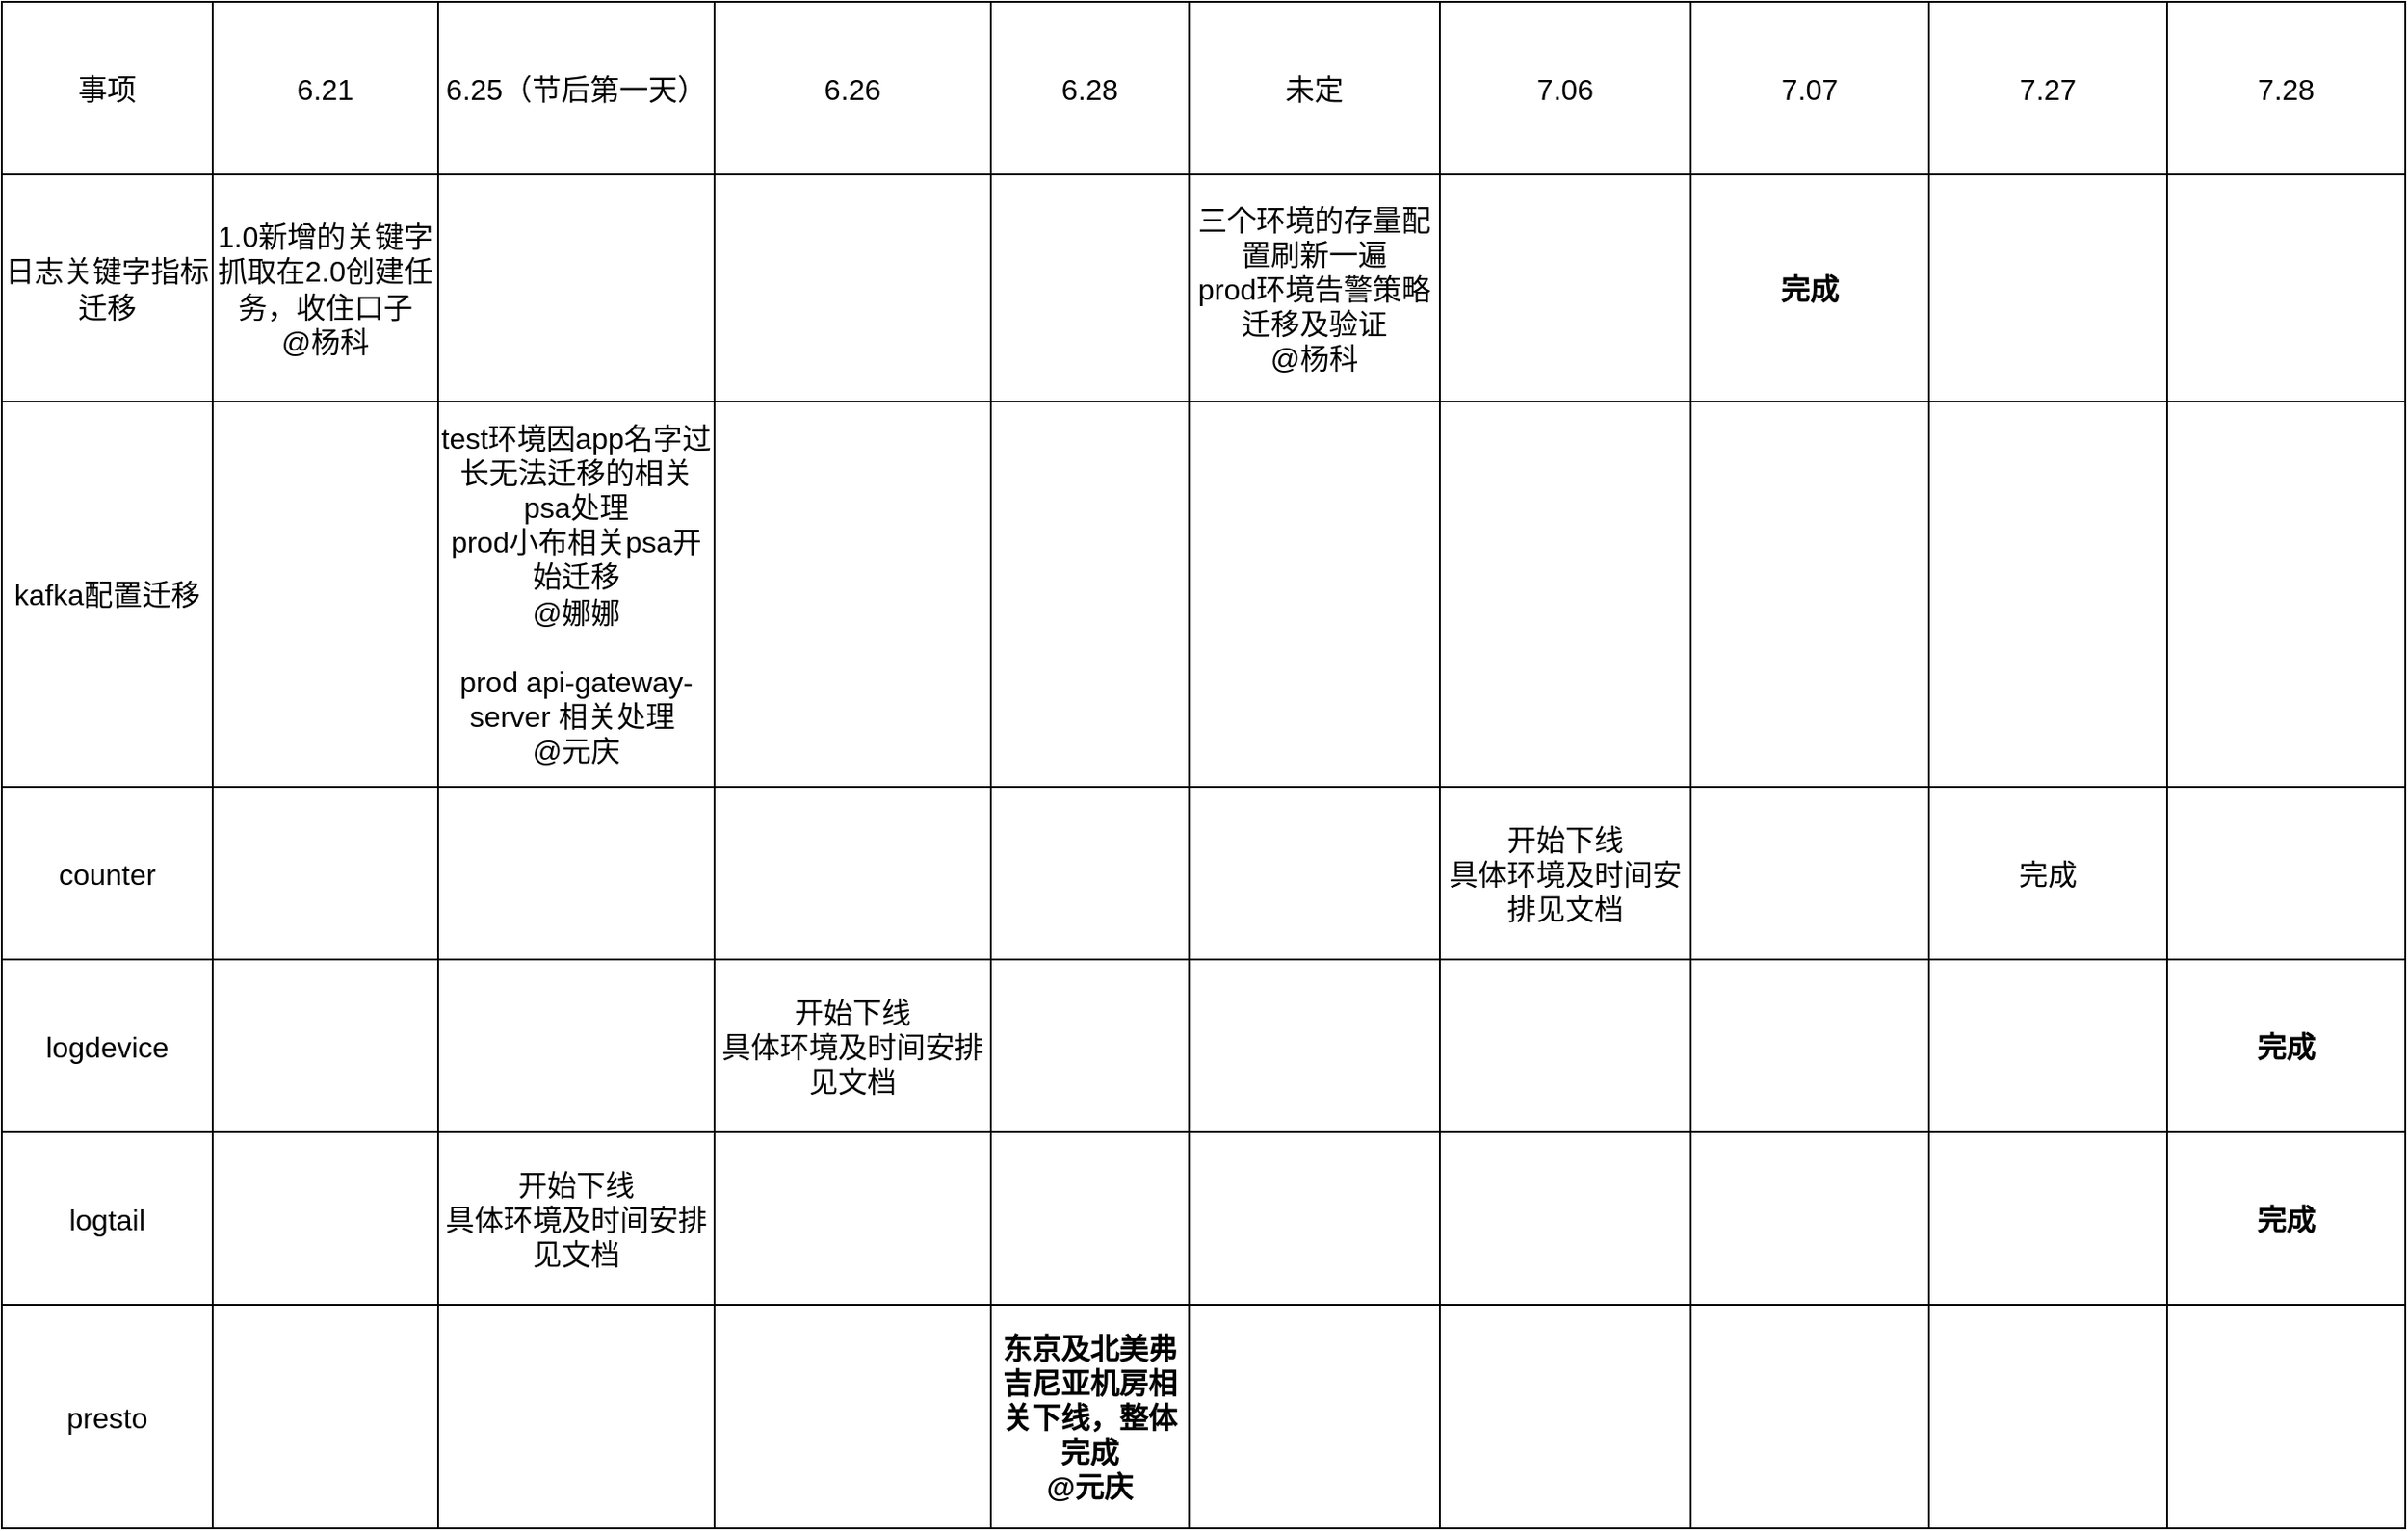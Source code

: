 <mxfile version="21.5.0" type="github">
  <diagram name="Page-1" id="fc2ac565-0d4e-3f0d-88b0-a54af1634ed7">
    <mxGraphModel dx="1674" dy="884" grid="1" gridSize="10" guides="1" tooltips="1" connect="0" arrows="1" fold="1" page="1" pageScale="1.5" pageWidth="1169" pageHeight="827" background="none" math="0" shadow="0">
      <root>
        <mxCell id="0" style=";html=1;" />
        <mxCell id="1" style=";html=1;" parent="0" />
        <object label="" id="FSC97US5naSDxNQZ-GgM-100">
          <mxCell style="shape=table;startSize=0;container=1;collapsible=0;childLayout=tableLayout;fontSize=16;" parent="1" vertex="1">
            <mxGeometry x="160" y="140" width="1322" height="840" as="geometry" />
          </mxCell>
        </object>
        <mxCell id="FSC97US5naSDxNQZ-GgM-101" value="" style="shape=tableRow;horizontal=0;startSize=0;swimlaneHead=0;swimlaneBody=0;strokeColor=inherit;top=0;left=0;bottom=0;right=0;collapsible=0;dropTarget=0;fillColor=none;points=[[0,0.5],[1,0.5]];portConstraint=eastwest;fontSize=16;" parent="FSC97US5naSDxNQZ-GgM-100" vertex="1">
          <mxGeometry width="1322" height="95" as="geometry" />
        </mxCell>
        <mxCell id="FSC97US5naSDxNQZ-GgM-102" value="事项" style="shape=partialRectangle;html=1;whiteSpace=wrap;connectable=0;strokeColor=inherit;overflow=hidden;fillColor=none;top=0;left=0;bottom=0;right=0;pointerEvents=1;fontSize=16;" parent="FSC97US5naSDxNQZ-GgM-101" vertex="1">
          <mxGeometry width="116" height="95" as="geometry">
            <mxRectangle width="116" height="95" as="alternateBounds" />
          </mxGeometry>
        </mxCell>
        <mxCell id="FSC97US5naSDxNQZ-GgM-104" value="6.21" style="shape=partialRectangle;html=1;whiteSpace=wrap;connectable=0;strokeColor=inherit;overflow=hidden;fillColor=none;top=0;left=0;bottom=0;right=0;pointerEvents=1;fontSize=16;" parent="FSC97US5naSDxNQZ-GgM-101" vertex="1">
          <mxGeometry x="116" width="124" height="95" as="geometry">
            <mxRectangle width="124" height="95" as="alternateBounds" />
          </mxGeometry>
        </mxCell>
        <mxCell id="FSC97US5naSDxNQZ-GgM-121" value="6.25（节后第一天）" style="shape=partialRectangle;html=1;whiteSpace=wrap;connectable=0;strokeColor=inherit;overflow=hidden;fillColor=none;top=0;left=0;bottom=0;right=0;pointerEvents=1;fontSize=16;" parent="FSC97US5naSDxNQZ-GgM-101" vertex="1">
          <mxGeometry x="240" width="152" height="95" as="geometry">
            <mxRectangle width="152" height="95" as="alternateBounds" />
          </mxGeometry>
        </mxCell>
        <mxCell id="QB9zUw-J1UZHlNnHXi6y-26" value="6.26" style="shape=partialRectangle;html=1;whiteSpace=wrap;connectable=0;strokeColor=inherit;overflow=hidden;fillColor=none;top=0;left=0;bottom=0;right=0;pointerEvents=1;fontSize=16;" parent="FSC97US5naSDxNQZ-GgM-101" vertex="1">
          <mxGeometry x="392" width="152" height="95" as="geometry">
            <mxRectangle width="152" height="95" as="alternateBounds" />
          </mxGeometry>
        </mxCell>
        <mxCell id="FSC97US5naSDxNQZ-GgM-142" value="6.28" style="shape=partialRectangle;html=1;whiteSpace=wrap;connectable=0;strokeColor=inherit;overflow=hidden;fillColor=none;top=0;left=0;bottom=0;right=0;pointerEvents=1;fontSize=16;" parent="FSC97US5naSDxNQZ-GgM-101" vertex="1">
          <mxGeometry x="544" width="109" height="95" as="geometry">
            <mxRectangle width="109" height="95" as="alternateBounds" />
          </mxGeometry>
        </mxCell>
        <mxCell id="FSC97US5naSDxNQZ-GgM-116" value="未定" style="shape=partialRectangle;html=1;whiteSpace=wrap;connectable=0;strokeColor=inherit;overflow=hidden;fillColor=none;top=0;left=0;bottom=0;right=0;pointerEvents=1;fontSize=16;" parent="FSC97US5naSDxNQZ-GgM-101" vertex="1">
          <mxGeometry x="653" width="138" height="95" as="geometry">
            <mxRectangle width="138" height="95" as="alternateBounds" />
          </mxGeometry>
        </mxCell>
        <mxCell id="QB9zUw-J1UZHlNnHXi6y-50" value="7.06" style="shape=partialRectangle;html=1;whiteSpace=wrap;connectable=0;strokeColor=inherit;overflow=hidden;fillColor=none;top=0;left=0;bottom=0;right=0;pointerEvents=1;fontSize=16;" parent="FSC97US5naSDxNQZ-GgM-101" vertex="1">
          <mxGeometry x="791" width="138" height="95" as="geometry">
            <mxRectangle width="138" height="95" as="alternateBounds" />
          </mxGeometry>
        </mxCell>
        <mxCell id="FSC97US5naSDxNQZ-GgM-113" value="7.07" style="shape=partialRectangle;html=1;whiteSpace=wrap;connectable=0;strokeColor=inherit;overflow=hidden;fillColor=none;top=0;left=0;bottom=0;right=0;pointerEvents=1;fontSize=16;" parent="FSC97US5naSDxNQZ-GgM-101" vertex="1">
          <mxGeometry x="929" width="131" height="95" as="geometry">
            <mxRectangle width="131" height="95" as="alternateBounds" />
          </mxGeometry>
        </mxCell>
        <mxCell id="417FuyBojnk866dV6f82-1" value="7.27" style="shape=partialRectangle;html=1;whiteSpace=wrap;connectable=0;strokeColor=inherit;overflow=hidden;fillColor=none;top=0;left=0;bottom=0;right=0;pointerEvents=1;fontSize=16;" vertex="1" parent="FSC97US5naSDxNQZ-GgM-101">
          <mxGeometry x="1060" width="131" height="95" as="geometry">
            <mxRectangle width="131" height="95" as="alternateBounds" />
          </mxGeometry>
        </mxCell>
        <mxCell id="QB9zUw-J1UZHlNnHXi6y-58" value="7.28" style="shape=partialRectangle;html=1;whiteSpace=wrap;connectable=0;strokeColor=inherit;overflow=hidden;fillColor=none;top=0;left=0;bottom=0;right=0;pointerEvents=1;fontSize=16;" parent="FSC97US5naSDxNQZ-GgM-101" vertex="1">
          <mxGeometry x="1191" width="131" height="95" as="geometry">
            <mxRectangle width="131" height="95" as="alternateBounds" />
          </mxGeometry>
        </mxCell>
        <mxCell id="FSC97US5naSDxNQZ-GgM-105" value="" style="shape=tableRow;horizontal=0;startSize=0;swimlaneHead=0;swimlaneBody=0;strokeColor=inherit;top=0;left=0;bottom=0;right=0;collapsible=0;dropTarget=0;fillColor=none;points=[[0,0.5],[1,0.5]];portConstraint=eastwest;fontSize=16;" parent="FSC97US5naSDxNQZ-GgM-100" vertex="1">
          <mxGeometry y="95" width="1322" height="125" as="geometry" />
        </mxCell>
        <mxCell id="FSC97US5naSDxNQZ-GgM-106" value="日志关键字指标迁移" style="shape=partialRectangle;html=1;whiteSpace=wrap;connectable=0;strokeColor=inherit;overflow=hidden;fillColor=none;top=0;left=0;bottom=0;right=0;pointerEvents=1;fontSize=16;" parent="FSC97US5naSDxNQZ-GgM-105" vertex="1">
          <mxGeometry width="116" height="125" as="geometry">
            <mxRectangle width="116" height="125" as="alternateBounds" />
          </mxGeometry>
        </mxCell>
        <mxCell id="FSC97US5naSDxNQZ-GgM-108" value="1.0新增的关键字抓取在2.0创建任务，收住口子&lt;br&gt;@杨科" style="shape=partialRectangle;html=1;whiteSpace=wrap;connectable=0;strokeColor=inherit;overflow=hidden;fillColor=none;top=0;left=0;bottom=0;right=0;pointerEvents=1;fontSize=16;" parent="FSC97US5naSDxNQZ-GgM-105" vertex="1">
          <mxGeometry x="116" width="124" height="125" as="geometry">
            <mxRectangle width="124" height="125" as="alternateBounds" />
          </mxGeometry>
        </mxCell>
        <mxCell id="FSC97US5naSDxNQZ-GgM-122" style="shape=partialRectangle;html=1;whiteSpace=wrap;connectable=0;strokeColor=inherit;overflow=hidden;fillColor=none;top=0;left=0;bottom=0;right=0;pointerEvents=1;fontSize=16;" parent="FSC97US5naSDxNQZ-GgM-105" vertex="1">
          <mxGeometry x="240" width="152" height="125" as="geometry">
            <mxRectangle width="152" height="125" as="alternateBounds" />
          </mxGeometry>
        </mxCell>
        <mxCell id="QB9zUw-J1UZHlNnHXi6y-27" style="shape=partialRectangle;html=1;whiteSpace=wrap;connectable=0;strokeColor=inherit;overflow=hidden;fillColor=none;top=0;left=0;bottom=0;right=0;pointerEvents=1;fontSize=16;" parent="FSC97US5naSDxNQZ-GgM-105" vertex="1">
          <mxGeometry x="392" width="152" height="125" as="geometry">
            <mxRectangle width="152" height="125" as="alternateBounds" />
          </mxGeometry>
        </mxCell>
        <mxCell id="FSC97US5naSDxNQZ-GgM-143" style="shape=partialRectangle;html=1;whiteSpace=wrap;connectable=0;strokeColor=inherit;overflow=hidden;fillColor=none;top=0;left=0;bottom=0;right=0;pointerEvents=1;fontSize=16;" parent="FSC97US5naSDxNQZ-GgM-105" vertex="1">
          <mxGeometry x="544" width="109" height="125" as="geometry">
            <mxRectangle width="109" height="125" as="alternateBounds" />
          </mxGeometry>
        </mxCell>
        <mxCell id="FSC97US5naSDxNQZ-GgM-117" value="三个环境的存量配置刷新一遍&lt;br style=&quot;border-color: var(--border-color);&quot;&gt;prod环境告警策略迁移及验证&lt;br style=&quot;border-color: var(--border-color);&quot;&gt;@杨科" style="shape=partialRectangle;html=1;whiteSpace=wrap;connectable=0;strokeColor=inherit;overflow=hidden;fillColor=none;top=0;left=0;bottom=0;right=0;pointerEvents=1;fontSize=16;" parent="FSC97US5naSDxNQZ-GgM-105" vertex="1">
          <mxGeometry x="653" width="138" height="125" as="geometry">
            <mxRectangle width="138" height="125" as="alternateBounds" />
          </mxGeometry>
        </mxCell>
        <mxCell id="QB9zUw-J1UZHlNnHXi6y-51" style="shape=partialRectangle;html=1;whiteSpace=wrap;connectable=0;strokeColor=inherit;overflow=hidden;fillColor=none;top=0;left=0;bottom=0;right=0;pointerEvents=1;fontSize=16;" parent="FSC97US5naSDxNQZ-GgM-105" vertex="1">
          <mxGeometry x="791" width="138" height="125" as="geometry">
            <mxRectangle width="138" height="125" as="alternateBounds" />
          </mxGeometry>
        </mxCell>
        <mxCell id="FSC97US5naSDxNQZ-GgM-114" value="&lt;b&gt;完成&lt;/b&gt;" style="shape=partialRectangle;html=1;whiteSpace=wrap;connectable=0;strokeColor=inherit;overflow=hidden;fillColor=none;top=0;left=0;bottom=0;right=0;pointerEvents=1;fontSize=16;" parent="FSC97US5naSDxNQZ-GgM-105" vertex="1">
          <mxGeometry x="929" width="131" height="125" as="geometry">
            <mxRectangle width="131" height="125" as="alternateBounds" />
          </mxGeometry>
        </mxCell>
        <mxCell id="417FuyBojnk866dV6f82-2" style="shape=partialRectangle;html=1;whiteSpace=wrap;connectable=0;strokeColor=inherit;overflow=hidden;fillColor=none;top=0;left=0;bottom=0;right=0;pointerEvents=1;fontSize=16;" vertex="1" parent="FSC97US5naSDxNQZ-GgM-105">
          <mxGeometry x="1060" width="131" height="125" as="geometry">
            <mxRectangle width="131" height="125" as="alternateBounds" />
          </mxGeometry>
        </mxCell>
        <mxCell id="QB9zUw-J1UZHlNnHXi6y-59" style="shape=partialRectangle;html=1;whiteSpace=wrap;connectable=0;strokeColor=inherit;overflow=hidden;fillColor=none;top=0;left=0;bottom=0;right=0;pointerEvents=1;fontSize=16;" parent="FSC97US5naSDxNQZ-GgM-105" vertex="1">
          <mxGeometry x="1191" width="131" height="125" as="geometry">
            <mxRectangle width="131" height="125" as="alternateBounds" />
          </mxGeometry>
        </mxCell>
        <mxCell id="FSC97US5naSDxNQZ-GgM-109" value="" style="shape=tableRow;horizontal=0;startSize=0;swimlaneHead=0;swimlaneBody=0;strokeColor=inherit;top=0;left=0;bottom=0;right=0;collapsible=0;dropTarget=0;fillColor=none;points=[[0,0.5],[1,0.5]];portConstraint=eastwest;fontSize=16;" parent="FSC97US5naSDxNQZ-GgM-100" vertex="1">
          <mxGeometry y="220" width="1322" height="212" as="geometry" />
        </mxCell>
        <mxCell id="FSC97US5naSDxNQZ-GgM-110" value="kafka配置迁移" style="shape=partialRectangle;html=1;whiteSpace=wrap;connectable=0;strokeColor=inherit;overflow=hidden;fillColor=none;top=0;left=0;bottom=0;right=0;pointerEvents=1;fontSize=16;" parent="FSC97US5naSDxNQZ-GgM-109" vertex="1">
          <mxGeometry width="116" height="212" as="geometry">
            <mxRectangle width="116" height="212" as="alternateBounds" />
          </mxGeometry>
        </mxCell>
        <mxCell id="FSC97US5naSDxNQZ-GgM-112" value="" style="shape=partialRectangle;html=1;whiteSpace=wrap;connectable=0;strokeColor=inherit;overflow=hidden;fillColor=none;top=0;left=0;bottom=0;right=0;pointerEvents=1;fontSize=16;" parent="FSC97US5naSDxNQZ-GgM-109" vertex="1">
          <mxGeometry x="116" width="124" height="212" as="geometry">
            <mxRectangle width="124" height="212" as="alternateBounds" />
          </mxGeometry>
        </mxCell>
        <mxCell id="FSC97US5naSDxNQZ-GgM-123" value="test环境因app名字过长无法迁移的相关psa处理&lt;br&gt;prod小布相关psa开始迁移&lt;br&gt;@娜娜&lt;br&gt;&lt;br&gt;prod api-gateway-server 相关处理&amp;nbsp; &lt;br&gt;@元庆" style="shape=partialRectangle;html=1;whiteSpace=wrap;connectable=0;strokeColor=inherit;overflow=hidden;fillColor=none;top=0;left=0;bottom=0;right=0;pointerEvents=1;fontSize=16;" parent="FSC97US5naSDxNQZ-GgM-109" vertex="1">
          <mxGeometry x="240" width="152" height="212" as="geometry">
            <mxRectangle width="152" height="212" as="alternateBounds" />
          </mxGeometry>
        </mxCell>
        <mxCell id="QB9zUw-J1UZHlNnHXi6y-28" style="shape=partialRectangle;html=1;whiteSpace=wrap;connectable=0;strokeColor=inherit;overflow=hidden;fillColor=none;top=0;left=0;bottom=0;right=0;pointerEvents=1;fontSize=16;" parent="FSC97US5naSDxNQZ-GgM-109" vertex="1">
          <mxGeometry x="392" width="152" height="212" as="geometry">
            <mxRectangle width="152" height="212" as="alternateBounds" />
          </mxGeometry>
        </mxCell>
        <mxCell id="FSC97US5naSDxNQZ-GgM-144" style="shape=partialRectangle;html=1;whiteSpace=wrap;connectable=0;strokeColor=inherit;overflow=hidden;fillColor=none;top=0;left=0;bottom=0;right=0;pointerEvents=1;fontSize=16;" parent="FSC97US5naSDxNQZ-GgM-109" vertex="1">
          <mxGeometry x="544" width="109" height="212" as="geometry">
            <mxRectangle width="109" height="212" as="alternateBounds" />
          </mxGeometry>
        </mxCell>
        <mxCell id="FSC97US5naSDxNQZ-GgM-118" style="shape=partialRectangle;html=1;whiteSpace=wrap;connectable=0;strokeColor=inherit;overflow=hidden;fillColor=none;top=0;left=0;bottom=0;right=0;pointerEvents=1;fontSize=16;" parent="FSC97US5naSDxNQZ-GgM-109" vertex="1">
          <mxGeometry x="653" width="138" height="212" as="geometry">
            <mxRectangle width="138" height="212" as="alternateBounds" />
          </mxGeometry>
        </mxCell>
        <mxCell id="QB9zUw-J1UZHlNnHXi6y-52" style="shape=partialRectangle;html=1;whiteSpace=wrap;connectable=0;strokeColor=inherit;overflow=hidden;fillColor=none;top=0;left=0;bottom=0;right=0;pointerEvents=1;fontSize=16;" parent="FSC97US5naSDxNQZ-GgM-109" vertex="1">
          <mxGeometry x="791" width="138" height="212" as="geometry">
            <mxRectangle width="138" height="212" as="alternateBounds" />
          </mxGeometry>
        </mxCell>
        <mxCell id="FSC97US5naSDxNQZ-GgM-115" style="shape=partialRectangle;html=1;whiteSpace=wrap;connectable=0;strokeColor=inherit;overflow=hidden;fillColor=none;top=0;left=0;bottom=0;right=0;pointerEvents=1;fontSize=16;" parent="FSC97US5naSDxNQZ-GgM-109" vertex="1">
          <mxGeometry x="929" width="131" height="212" as="geometry">
            <mxRectangle width="131" height="212" as="alternateBounds" />
          </mxGeometry>
        </mxCell>
        <mxCell id="417FuyBojnk866dV6f82-3" style="shape=partialRectangle;html=1;whiteSpace=wrap;connectable=0;strokeColor=inherit;overflow=hidden;fillColor=none;top=0;left=0;bottom=0;right=0;pointerEvents=1;fontSize=16;" vertex="1" parent="FSC97US5naSDxNQZ-GgM-109">
          <mxGeometry x="1060" width="131" height="212" as="geometry">
            <mxRectangle width="131" height="212" as="alternateBounds" />
          </mxGeometry>
        </mxCell>
        <mxCell id="QB9zUw-J1UZHlNnHXi6y-60" style="shape=partialRectangle;html=1;whiteSpace=wrap;connectable=0;strokeColor=inherit;overflow=hidden;fillColor=none;top=0;left=0;bottom=0;right=0;pointerEvents=1;fontSize=16;" parent="FSC97US5naSDxNQZ-GgM-109" vertex="1">
          <mxGeometry x="1191" width="131" height="212" as="geometry">
            <mxRectangle width="131" height="212" as="alternateBounds" />
          </mxGeometry>
        </mxCell>
        <mxCell id="FSC97US5naSDxNQZ-GgM-124" style="shape=tableRow;horizontal=0;startSize=0;swimlaneHead=0;swimlaneBody=0;strokeColor=inherit;top=0;left=0;bottom=0;right=0;collapsible=0;dropTarget=0;fillColor=none;points=[[0,0.5],[1,0.5]];portConstraint=eastwest;fontSize=16;" parent="FSC97US5naSDxNQZ-GgM-100" vertex="1">
          <mxGeometry y="432" width="1322" height="95" as="geometry" />
        </mxCell>
        <mxCell id="FSC97US5naSDxNQZ-GgM-125" value="counter" style="shape=partialRectangle;html=1;whiteSpace=wrap;connectable=0;strokeColor=inherit;overflow=hidden;fillColor=none;top=0;left=0;bottom=0;right=0;pointerEvents=1;fontSize=16;" parent="FSC97US5naSDxNQZ-GgM-124" vertex="1">
          <mxGeometry width="116" height="95" as="geometry">
            <mxRectangle width="116" height="95" as="alternateBounds" />
          </mxGeometry>
        </mxCell>
        <mxCell id="FSC97US5naSDxNQZ-GgM-127" style="shape=partialRectangle;html=1;whiteSpace=wrap;connectable=0;strokeColor=inherit;overflow=hidden;fillColor=none;top=0;left=0;bottom=0;right=0;pointerEvents=1;fontSize=16;" parent="FSC97US5naSDxNQZ-GgM-124" vertex="1">
          <mxGeometry x="116" width="124" height="95" as="geometry">
            <mxRectangle width="124" height="95" as="alternateBounds" />
          </mxGeometry>
        </mxCell>
        <mxCell id="FSC97US5naSDxNQZ-GgM-128" value="" style="shape=partialRectangle;html=1;whiteSpace=wrap;connectable=0;strokeColor=inherit;overflow=hidden;fillColor=none;top=0;left=0;bottom=0;right=0;pointerEvents=1;fontSize=16;" parent="FSC97US5naSDxNQZ-GgM-124" vertex="1">
          <mxGeometry x="240" width="152" height="95" as="geometry">
            <mxRectangle width="152" height="95" as="alternateBounds" />
          </mxGeometry>
        </mxCell>
        <mxCell id="QB9zUw-J1UZHlNnHXi6y-29" style="shape=partialRectangle;html=1;whiteSpace=wrap;connectable=0;strokeColor=inherit;overflow=hidden;fillColor=none;top=0;left=0;bottom=0;right=0;pointerEvents=1;fontSize=16;" parent="FSC97US5naSDxNQZ-GgM-124" vertex="1">
          <mxGeometry x="392" width="152" height="95" as="geometry">
            <mxRectangle width="152" height="95" as="alternateBounds" />
          </mxGeometry>
        </mxCell>
        <mxCell id="FSC97US5naSDxNQZ-GgM-145" style="shape=partialRectangle;html=1;whiteSpace=wrap;connectable=0;strokeColor=inherit;overflow=hidden;fillColor=none;top=0;left=0;bottom=0;right=0;pointerEvents=1;fontSize=16;" parent="FSC97US5naSDxNQZ-GgM-124" vertex="1">
          <mxGeometry x="544" width="109" height="95" as="geometry">
            <mxRectangle width="109" height="95" as="alternateBounds" />
          </mxGeometry>
        </mxCell>
        <mxCell id="FSC97US5naSDxNQZ-GgM-129" style="shape=partialRectangle;html=1;whiteSpace=wrap;connectable=0;strokeColor=inherit;overflow=hidden;fillColor=none;top=0;left=0;bottom=0;right=0;pointerEvents=1;fontSize=16;" parent="FSC97US5naSDxNQZ-GgM-124" vertex="1">
          <mxGeometry x="653" width="138" height="95" as="geometry">
            <mxRectangle width="138" height="95" as="alternateBounds" />
          </mxGeometry>
        </mxCell>
        <mxCell id="QB9zUw-J1UZHlNnHXi6y-53" value="开始下线&lt;br style=&quot;border-color: var(--border-color);&quot;&gt;具体环境及时间安排见文档" style="shape=partialRectangle;html=1;whiteSpace=wrap;connectable=0;strokeColor=inherit;overflow=hidden;fillColor=none;top=0;left=0;bottom=0;right=0;pointerEvents=1;fontSize=16;" parent="FSC97US5naSDxNQZ-GgM-124" vertex="1">
          <mxGeometry x="791" width="138" height="95" as="geometry">
            <mxRectangle width="138" height="95" as="alternateBounds" />
          </mxGeometry>
        </mxCell>
        <mxCell id="FSC97US5naSDxNQZ-GgM-130" style="shape=partialRectangle;html=1;whiteSpace=wrap;connectable=0;strokeColor=inherit;overflow=hidden;fillColor=none;top=0;left=0;bottom=0;right=0;pointerEvents=1;fontSize=16;" parent="FSC97US5naSDxNQZ-GgM-124" vertex="1">
          <mxGeometry x="929" width="131" height="95" as="geometry">
            <mxRectangle width="131" height="95" as="alternateBounds" />
          </mxGeometry>
        </mxCell>
        <mxCell id="417FuyBojnk866dV6f82-4" value="完成" style="shape=partialRectangle;html=1;whiteSpace=wrap;connectable=0;strokeColor=inherit;overflow=hidden;fillColor=none;top=0;left=0;bottom=0;right=0;pointerEvents=1;fontSize=16;" vertex="1" parent="FSC97US5naSDxNQZ-GgM-124">
          <mxGeometry x="1060" width="131" height="95" as="geometry">
            <mxRectangle width="131" height="95" as="alternateBounds" />
          </mxGeometry>
        </mxCell>
        <mxCell id="QB9zUw-J1UZHlNnHXi6y-61" style="shape=partialRectangle;html=1;whiteSpace=wrap;connectable=0;strokeColor=inherit;overflow=hidden;fillColor=none;top=0;left=0;bottom=0;right=0;pointerEvents=1;fontSize=16;" parent="FSC97US5naSDxNQZ-GgM-124" vertex="1">
          <mxGeometry x="1191" width="131" height="95" as="geometry">
            <mxRectangle width="131" height="95" as="alternateBounds" />
          </mxGeometry>
        </mxCell>
        <mxCell id="QB9zUw-J1UZHlNnHXi6y-9" style="shape=tableRow;horizontal=0;startSize=0;swimlaneHead=0;swimlaneBody=0;strokeColor=inherit;top=0;left=0;bottom=0;right=0;collapsible=0;dropTarget=0;fillColor=none;points=[[0,0.5],[1,0.5]];portConstraint=eastwest;fontSize=16;" parent="FSC97US5naSDxNQZ-GgM-100" vertex="1">
          <mxGeometry y="527" width="1322" height="95" as="geometry" />
        </mxCell>
        <mxCell id="QB9zUw-J1UZHlNnHXi6y-10" value="logdevice" style="shape=partialRectangle;html=1;whiteSpace=wrap;connectable=0;strokeColor=inherit;overflow=hidden;fillColor=none;top=0;left=0;bottom=0;right=0;pointerEvents=1;fontSize=16;" parent="QB9zUw-J1UZHlNnHXi6y-9" vertex="1">
          <mxGeometry width="116" height="95" as="geometry">
            <mxRectangle width="116" height="95" as="alternateBounds" />
          </mxGeometry>
        </mxCell>
        <mxCell id="QB9zUw-J1UZHlNnHXi6y-11" style="shape=partialRectangle;html=1;whiteSpace=wrap;connectable=0;strokeColor=inherit;overflow=hidden;fillColor=none;top=0;left=0;bottom=0;right=0;pointerEvents=1;fontSize=16;" parent="QB9zUw-J1UZHlNnHXi6y-9" vertex="1">
          <mxGeometry x="116" width="124" height="95" as="geometry">
            <mxRectangle width="124" height="95" as="alternateBounds" />
          </mxGeometry>
        </mxCell>
        <mxCell id="QB9zUw-J1UZHlNnHXi6y-12" value="" style="shape=partialRectangle;html=1;whiteSpace=wrap;connectable=0;strokeColor=inherit;overflow=hidden;fillColor=none;top=0;left=0;bottom=0;right=0;pointerEvents=1;fontSize=16;" parent="QB9zUw-J1UZHlNnHXi6y-9" vertex="1">
          <mxGeometry x="240" width="152" height="95" as="geometry">
            <mxRectangle width="152" height="95" as="alternateBounds" />
          </mxGeometry>
        </mxCell>
        <mxCell id="QB9zUw-J1UZHlNnHXi6y-31" value="开始下线&lt;br style=&quot;border-color: var(--border-color);&quot;&gt;具体环境及时间安排见文档" style="shape=partialRectangle;html=1;whiteSpace=wrap;connectable=0;strokeColor=inherit;overflow=hidden;fillColor=none;top=0;left=0;bottom=0;right=0;pointerEvents=1;fontSize=16;" parent="QB9zUw-J1UZHlNnHXi6y-9" vertex="1">
          <mxGeometry x="392" width="152" height="95" as="geometry">
            <mxRectangle width="152" height="95" as="alternateBounds" />
          </mxGeometry>
        </mxCell>
        <mxCell id="QB9zUw-J1UZHlNnHXi6y-13" style="shape=partialRectangle;html=1;whiteSpace=wrap;connectable=0;strokeColor=inherit;overflow=hidden;fillColor=none;top=0;left=0;bottom=0;right=0;pointerEvents=1;fontSize=16;" parent="QB9zUw-J1UZHlNnHXi6y-9" vertex="1">
          <mxGeometry x="544" width="109" height="95" as="geometry">
            <mxRectangle width="109" height="95" as="alternateBounds" />
          </mxGeometry>
        </mxCell>
        <mxCell id="QB9zUw-J1UZHlNnHXi6y-14" style="shape=partialRectangle;html=1;whiteSpace=wrap;connectable=0;strokeColor=inherit;overflow=hidden;fillColor=none;top=0;left=0;bottom=0;right=0;pointerEvents=1;fontSize=16;" parent="QB9zUw-J1UZHlNnHXi6y-9" vertex="1">
          <mxGeometry x="653" width="138" height="95" as="geometry">
            <mxRectangle width="138" height="95" as="alternateBounds" />
          </mxGeometry>
        </mxCell>
        <mxCell id="QB9zUw-J1UZHlNnHXi6y-55" style="shape=partialRectangle;html=1;whiteSpace=wrap;connectable=0;strokeColor=inherit;overflow=hidden;fillColor=none;top=0;left=0;bottom=0;right=0;pointerEvents=1;fontSize=16;" parent="QB9zUw-J1UZHlNnHXi6y-9" vertex="1">
          <mxGeometry x="791" width="138" height="95" as="geometry">
            <mxRectangle width="138" height="95" as="alternateBounds" />
          </mxGeometry>
        </mxCell>
        <mxCell id="QB9zUw-J1UZHlNnHXi6y-15" style="shape=partialRectangle;html=1;whiteSpace=wrap;connectable=0;strokeColor=inherit;overflow=hidden;fillColor=none;top=0;left=0;bottom=0;right=0;pointerEvents=1;fontSize=16;" parent="QB9zUw-J1UZHlNnHXi6y-9" vertex="1">
          <mxGeometry x="929" width="131" height="95" as="geometry">
            <mxRectangle width="131" height="95" as="alternateBounds" />
          </mxGeometry>
        </mxCell>
        <mxCell id="417FuyBojnk866dV6f82-5" style="shape=partialRectangle;html=1;whiteSpace=wrap;connectable=0;strokeColor=inherit;overflow=hidden;fillColor=none;top=0;left=0;bottom=0;right=0;pointerEvents=1;fontSize=16;" vertex="1" parent="QB9zUw-J1UZHlNnHXi6y-9">
          <mxGeometry x="1060" width="131" height="95" as="geometry">
            <mxRectangle width="131" height="95" as="alternateBounds" />
          </mxGeometry>
        </mxCell>
        <mxCell id="QB9zUw-J1UZHlNnHXi6y-62" value="&lt;b style=&quot;border-color: var(--border-color);&quot;&gt;完成&lt;/b&gt;" style="shape=partialRectangle;html=1;whiteSpace=wrap;connectable=0;strokeColor=inherit;overflow=hidden;fillColor=none;top=0;left=0;bottom=0;right=0;pointerEvents=1;fontSize=16;" parent="QB9zUw-J1UZHlNnHXi6y-9" vertex="1">
          <mxGeometry x="1191" width="131" height="95" as="geometry">
            <mxRectangle width="131" height="95" as="alternateBounds" />
          </mxGeometry>
        </mxCell>
        <mxCell id="QB9zUw-J1UZHlNnHXi6y-1" style="shape=tableRow;horizontal=0;startSize=0;swimlaneHead=0;swimlaneBody=0;strokeColor=inherit;top=0;left=0;bottom=0;right=0;collapsible=0;dropTarget=0;fillColor=none;points=[[0,0.5],[1,0.5]];portConstraint=eastwest;fontSize=16;" parent="FSC97US5naSDxNQZ-GgM-100" vertex="1">
          <mxGeometry y="622" width="1322" height="95" as="geometry" />
        </mxCell>
        <mxCell id="QB9zUw-J1UZHlNnHXi6y-2" value="logtail" style="shape=partialRectangle;html=1;whiteSpace=wrap;connectable=0;strokeColor=inherit;overflow=hidden;fillColor=none;top=0;left=0;bottom=0;right=0;pointerEvents=1;fontSize=16;" parent="QB9zUw-J1UZHlNnHXi6y-1" vertex="1">
          <mxGeometry width="116" height="95" as="geometry">
            <mxRectangle width="116" height="95" as="alternateBounds" />
          </mxGeometry>
        </mxCell>
        <mxCell id="QB9zUw-J1UZHlNnHXi6y-3" style="shape=partialRectangle;html=1;whiteSpace=wrap;connectable=0;strokeColor=inherit;overflow=hidden;fillColor=none;top=0;left=0;bottom=0;right=0;pointerEvents=1;fontSize=16;" parent="QB9zUw-J1UZHlNnHXi6y-1" vertex="1">
          <mxGeometry x="116" width="124" height="95" as="geometry">
            <mxRectangle width="124" height="95" as="alternateBounds" />
          </mxGeometry>
        </mxCell>
        <mxCell id="QB9zUw-J1UZHlNnHXi6y-4" value="开始下线&lt;br style=&quot;border-color: var(--border-color);&quot;&gt;具体环境及时间安排见文档" style="shape=partialRectangle;html=1;whiteSpace=wrap;connectable=0;strokeColor=inherit;overflow=hidden;fillColor=none;top=0;left=0;bottom=0;right=0;pointerEvents=1;fontSize=16;" parent="QB9zUw-J1UZHlNnHXi6y-1" vertex="1">
          <mxGeometry x="240" width="152" height="95" as="geometry">
            <mxRectangle width="152" height="95" as="alternateBounds" />
          </mxGeometry>
        </mxCell>
        <mxCell id="QB9zUw-J1UZHlNnHXi6y-32" style="shape=partialRectangle;html=1;whiteSpace=wrap;connectable=0;strokeColor=inherit;overflow=hidden;fillColor=none;top=0;left=0;bottom=0;right=0;pointerEvents=1;fontSize=16;" parent="QB9zUw-J1UZHlNnHXi6y-1" vertex="1">
          <mxGeometry x="392" width="152" height="95" as="geometry">
            <mxRectangle width="152" height="95" as="alternateBounds" />
          </mxGeometry>
        </mxCell>
        <mxCell id="QB9zUw-J1UZHlNnHXi6y-5" style="shape=partialRectangle;html=1;whiteSpace=wrap;connectable=0;strokeColor=inherit;overflow=hidden;fillColor=none;top=0;left=0;bottom=0;right=0;pointerEvents=1;fontSize=16;" parent="QB9zUw-J1UZHlNnHXi6y-1" vertex="1">
          <mxGeometry x="544" width="109" height="95" as="geometry">
            <mxRectangle width="109" height="95" as="alternateBounds" />
          </mxGeometry>
        </mxCell>
        <mxCell id="QB9zUw-J1UZHlNnHXi6y-6" style="shape=partialRectangle;html=1;whiteSpace=wrap;connectable=0;strokeColor=inherit;overflow=hidden;fillColor=none;top=0;left=0;bottom=0;right=0;pointerEvents=1;fontSize=16;" parent="QB9zUw-J1UZHlNnHXi6y-1" vertex="1">
          <mxGeometry x="653" width="138" height="95" as="geometry">
            <mxRectangle width="138" height="95" as="alternateBounds" />
          </mxGeometry>
        </mxCell>
        <mxCell id="QB9zUw-J1UZHlNnHXi6y-56" style="shape=partialRectangle;html=1;whiteSpace=wrap;connectable=0;strokeColor=inherit;overflow=hidden;fillColor=none;top=0;left=0;bottom=0;right=0;pointerEvents=1;fontSize=16;" parent="QB9zUw-J1UZHlNnHXi6y-1" vertex="1">
          <mxGeometry x="791" width="138" height="95" as="geometry">
            <mxRectangle width="138" height="95" as="alternateBounds" />
          </mxGeometry>
        </mxCell>
        <mxCell id="QB9zUw-J1UZHlNnHXi6y-7" style="shape=partialRectangle;html=1;whiteSpace=wrap;connectable=0;strokeColor=inherit;overflow=hidden;fillColor=none;top=0;left=0;bottom=0;right=0;pointerEvents=1;fontSize=16;" parent="QB9zUw-J1UZHlNnHXi6y-1" vertex="1">
          <mxGeometry x="929" width="131" height="95" as="geometry">
            <mxRectangle width="131" height="95" as="alternateBounds" />
          </mxGeometry>
        </mxCell>
        <mxCell id="417FuyBojnk866dV6f82-6" style="shape=partialRectangle;html=1;whiteSpace=wrap;connectable=0;strokeColor=inherit;overflow=hidden;fillColor=none;top=0;left=0;bottom=0;right=0;pointerEvents=1;fontSize=16;" vertex="1" parent="QB9zUw-J1UZHlNnHXi6y-1">
          <mxGeometry x="1060" width="131" height="95" as="geometry">
            <mxRectangle width="131" height="95" as="alternateBounds" />
          </mxGeometry>
        </mxCell>
        <mxCell id="QB9zUw-J1UZHlNnHXi6y-63" value="&lt;b style=&quot;border-color: var(--border-color);&quot;&gt;完成&lt;/b&gt;" style="shape=partialRectangle;html=1;whiteSpace=wrap;connectable=0;strokeColor=inherit;overflow=hidden;fillColor=none;top=0;left=0;bottom=0;right=0;pointerEvents=1;fontSize=16;" parent="QB9zUw-J1UZHlNnHXi6y-1" vertex="1">
          <mxGeometry x="1191" width="131" height="95" as="geometry">
            <mxRectangle width="131" height="95" as="alternateBounds" />
          </mxGeometry>
        </mxCell>
        <mxCell id="FSC97US5naSDxNQZ-GgM-135" style="shape=tableRow;horizontal=0;startSize=0;swimlaneHead=0;swimlaneBody=0;strokeColor=inherit;top=0;left=0;bottom=0;right=0;collapsible=0;dropTarget=0;fillColor=none;points=[[0,0.5],[1,0.5]];portConstraint=eastwest;fontSize=16;" parent="FSC97US5naSDxNQZ-GgM-100" vertex="1">
          <mxGeometry y="717" width="1322" height="123" as="geometry" />
        </mxCell>
        <mxCell id="FSC97US5naSDxNQZ-GgM-136" value="presto" style="shape=partialRectangle;html=1;whiteSpace=wrap;connectable=0;strokeColor=inherit;overflow=hidden;fillColor=none;top=0;left=0;bottom=0;right=0;pointerEvents=1;fontSize=16;" parent="FSC97US5naSDxNQZ-GgM-135" vertex="1">
          <mxGeometry width="116" height="123" as="geometry">
            <mxRectangle width="116" height="123" as="alternateBounds" />
          </mxGeometry>
        </mxCell>
        <mxCell id="FSC97US5naSDxNQZ-GgM-137" style="shape=partialRectangle;html=1;whiteSpace=wrap;connectable=0;strokeColor=inherit;overflow=hidden;fillColor=none;top=0;left=0;bottom=0;right=0;pointerEvents=1;fontSize=16;" parent="FSC97US5naSDxNQZ-GgM-135" vertex="1">
          <mxGeometry x="116" width="124" height="123" as="geometry">
            <mxRectangle width="124" height="123" as="alternateBounds" />
          </mxGeometry>
        </mxCell>
        <mxCell id="FSC97US5naSDxNQZ-GgM-138" style="shape=partialRectangle;html=1;whiteSpace=wrap;connectable=0;strokeColor=inherit;overflow=hidden;fillColor=none;top=0;left=0;bottom=0;right=0;pointerEvents=1;fontSize=16;" parent="FSC97US5naSDxNQZ-GgM-135" vertex="1">
          <mxGeometry x="240" width="152" height="123" as="geometry">
            <mxRectangle width="152" height="123" as="alternateBounds" />
          </mxGeometry>
        </mxCell>
        <mxCell id="QB9zUw-J1UZHlNnHXi6y-33" style="shape=partialRectangle;html=1;whiteSpace=wrap;connectable=0;strokeColor=inherit;overflow=hidden;fillColor=none;top=0;left=0;bottom=0;right=0;pointerEvents=1;fontSize=16;" parent="FSC97US5naSDxNQZ-GgM-135" vertex="1">
          <mxGeometry x="392" width="152" height="123" as="geometry">
            <mxRectangle width="152" height="123" as="alternateBounds" />
          </mxGeometry>
        </mxCell>
        <mxCell id="FSC97US5naSDxNQZ-GgM-146" value="&lt;b&gt;东京及北美弗吉尼亚机房相关下线，整体完成&lt;br&gt;@元庆&lt;/b&gt;" style="shape=partialRectangle;html=1;whiteSpace=wrap;connectable=0;strokeColor=inherit;overflow=hidden;fillColor=none;top=0;left=0;bottom=0;right=0;pointerEvents=1;fontSize=16;" parent="FSC97US5naSDxNQZ-GgM-135" vertex="1">
          <mxGeometry x="544" width="109" height="123" as="geometry">
            <mxRectangle width="109" height="123" as="alternateBounds" />
          </mxGeometry>
        </mxCell>
        <mxCell id="FSC97US5naSDxNQZ-GgM-139" style="shape=partialRectangle;html=1;whiteSpace=wrap;connectable=0;strokeColor=inherit;overflow=hidden;fillColor=none;top=0;left=0;bottom=0;right=0;pointerEvents=1;fontSize=16;" parent="FSC97US5naSDxNQZ-GgM-135" vertex="1">
          <mxGeometry x="653" width="138" height="123" as="geometry">
            <mxRectangle width="138" height="123" as="alternateBounds" />
          </mxGeometry>
        </mxCell>
        <mxCell id="QB9zUw-J1UZHlNnHXi6y-57" style="shape=partialRectangle;html=1;whiteSpace=wrap;connectable=0;strokeColor=inherit;overflow=hidden;fillColor=none;top=0;left=0;bottom=0;right=0;pointerEvents=1;fontSize=16;" parent="FSC97US5naSDxNQZ-GgM-135" vertex="1">
          <mxGeometry x="791" width="138" height="123" as="geometry">
            <mxRectangle width="138" height="123" as="alternateBounds" />
          </mxGeometry>
        </mxCell>
        <mxCell id="FSC97US5naSDxNQZ-GgM-140" style="shape=partialRectangle;html=1;whiteSpace=wrap;connectable=0;strokeColor=inherit;overflow=hidden;fillColor=none;top=0;left=0;bottom=0;right=0;pointerEvents=1;fontSize=16;" parent="FSC97US5naSDxNQZ-GgM-135" vertex="1">
          <mxGeometry x="929" width="131" height="123" as="geometry">
            <mxRectangle width="131" height="123" as="alternateBounds" />
          </mxGeometry>
        </mxCell>
        <mxCell id="417FuyBojnk866dV6f82-7" style="shape=partialRectangle;html=1;whiteSpace=wrap;connectable=0;strokeColor=inherit;overflow=hidden;fillColor=none;top=0;left=0;bottom=0;right=0;pointerEvents=1;fontSize=16;" vertex="1" parent="FSC97US5naSDxNQZ-GgM-135">
          <mxGeometry x="1060" width="131" height="123" as="geometry">
            <mxRectangle width="131" height="123" as="alternateBounds" />
          </mxGeometry>
        </mxCell>
        <mxCell id="QB9zUw-J1UZHlNnHXi6y-64" style="shape=partialRectangle;html=1;whiteSpace=wrap;connectable=0;strokeColor=inherit;overflow=hidden;fillColor=none;top=0;left=0;bottom=0;right=0;pointerEvents=1;fontSize=16;" parent="FSC97US5naSDxNQZ-GgM-135" vertex="1">
          <mxGeometry x="1191" width="131" height="123" as="geometry">
            <mxRectangle width="131" height="123" as="alternateBounds" />
          </mxGeometry>
        </mxCell>
      </root>
    </mxGraphModel>
  </diagram>
</mxfile>

